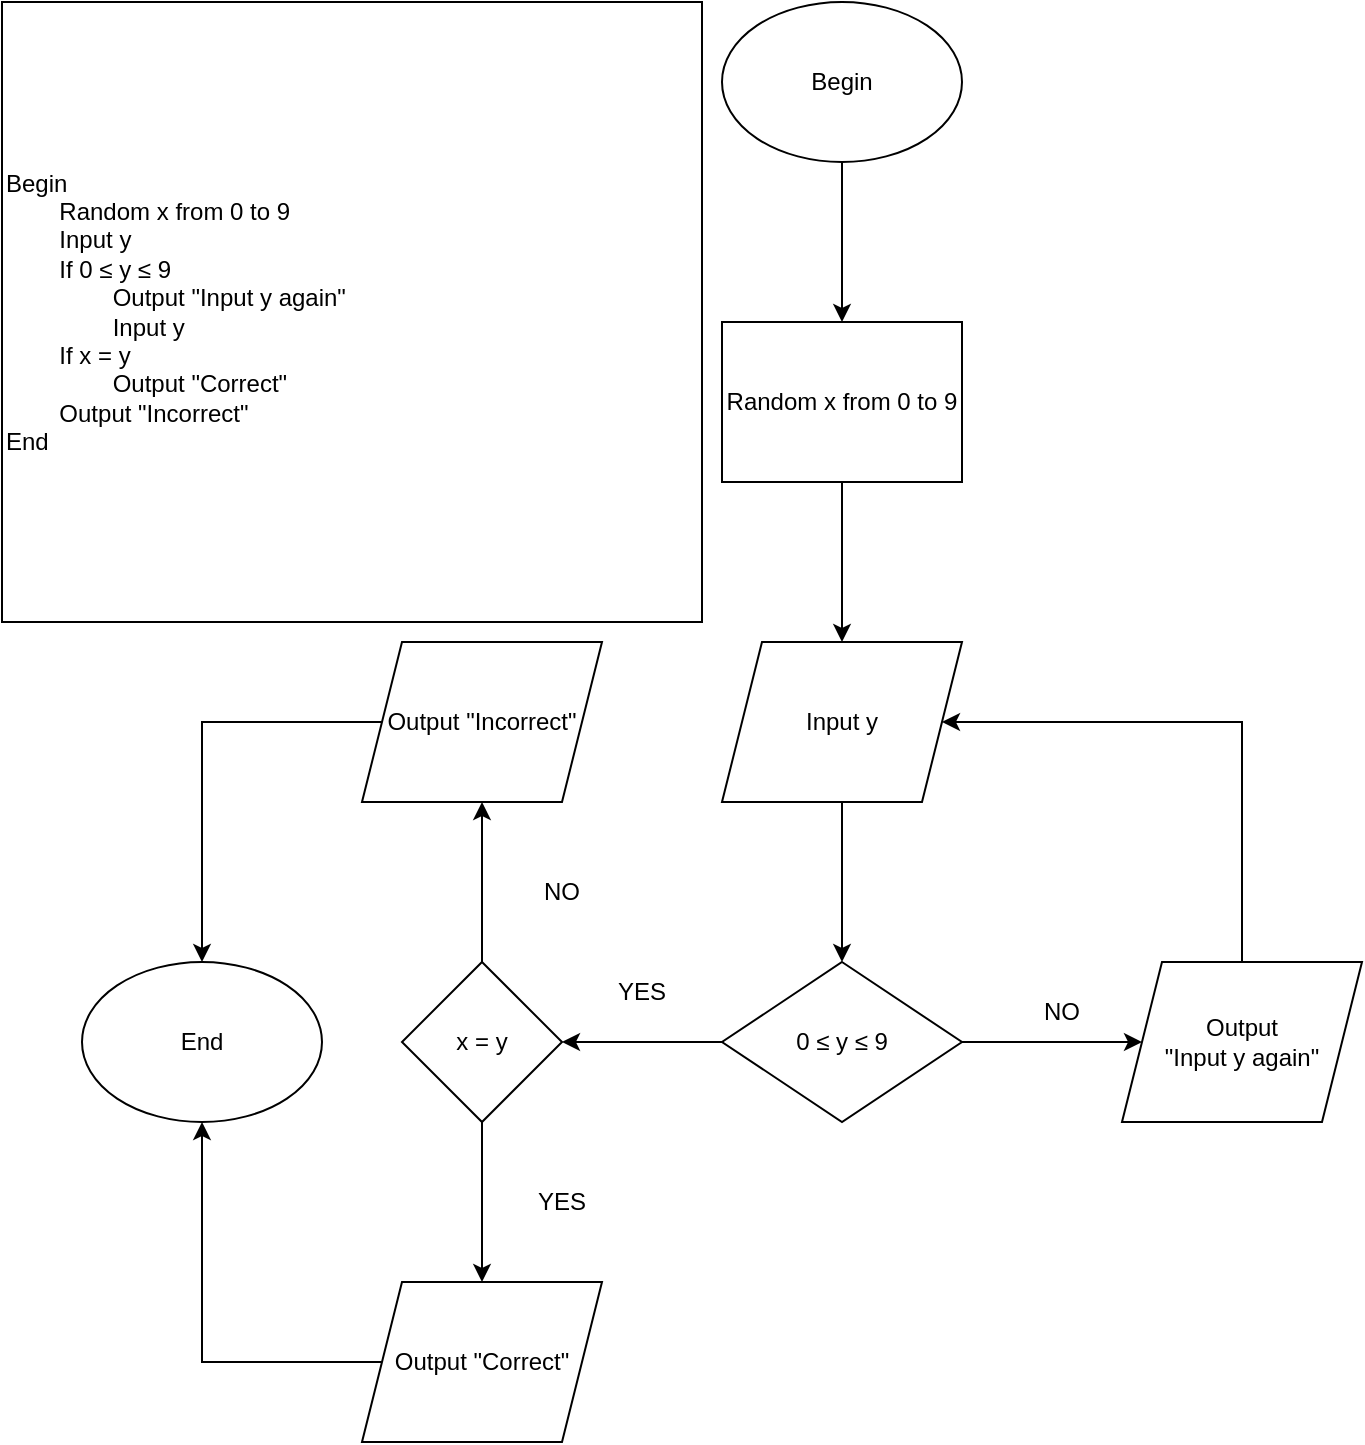 <mxfile version="18.2.0" type="google"><diagram id="C5RBs43oDa-KdzZeNtuy" name="Page-1"><mxGraphModel grid="1" page="1" gridSize="10" guides="1" tooltips="1" connect="1" arrows="1" fold="1" pageScale="1" pageWidth="827" pageHeight="1169" math="0" shadow="0"><root><mxCell id="WIyWlLk6GJQsqaUBKTNV-0"/><mxCell id="WIyWlLk6GJQsqaUBKTNV-1" parent="WIyWlLk6GJQsqaUBKTNV-0"/><mxCell id="TW7NULuol0I4NXsb7F5i-0" value="&lt;div style=&quot;&quot;&gt;Begin&lt;/div&gt;&lt;div style=&quot;&quot;&gt;&lt;span style=&quot;background-color: initial;&quot;&gt;&lt;span style=&quot;white-space: pre;&quot;&gt;&#9;&lt;/span&gt;Random x from 0 to 9&lt;/span&gt;&lt;/div&gt;&lt;div style=&quot;&quot;&gt;&lt;span style=&quot;background-color: initial;&quot;&gt;&lt;span style=&quot;&quot;&gt;&#9;&lt;/span&gt;&lt;span style=&quot;white-space: pre;&quot;&gt;&#9;&lt;/span&gt;Input y&lt;br&gt;&lt;/span&gt;&lt;/div&gt;&lt;div style=&quot;&quot;&gt;&lt;span style=&quot;background-color: initial;&quot;&gt;&lt;span style=&quot;white-space: pre;&quot;&gt;&lt;span style=&quot;white-space: pre;&quot;&gt;&#9;&lt;/span&gt;&lt;/span&gt;If 0 ≤ y ≤ 9&lt;br&gt;&lt;/span&gt;&lt;/div&gt;&lt;div style=&quot;&quot;&gt;&lt;span style=&quot;background-color: initial;&quot;&gt;&lt;span style=&quot;white-space: pre;&quot;&gt;&#9;&lt;span style=&quot;white-space: pre;&quot;&gt;&#9;&lt;/span&gt;&lt;/span&gt;Output &quot;Input y again&quot;&lt;/span&gt;&lt;/div&gt;&lt;div style=&quot;&quot;&gt;&lt;span style=&quot;white-space: pre;&quot;&gt;&lt;span style=&quot;white-space: pre;&quot;&gt;&#9;&lt;/span&gt;&#9;&lt;/span&gt;Input y&lt;/div&gt;&lt;div style=&quot;&quot;&gt;&lt;span style=&quot;white-space: pre;&quot;&gt;&#9;&lt;/span&gt;If x = y&amp;nbsp;&lt;/div&gt;&lt;div style=&quot;&quot;&gt;&lt;span style=&quot;white-space: pre;&quot;&gt;&#9;&lt;span style=&quot;white-space: pre;&quot;&gt;&#9;&lt;/span&gt;&lt;/span&gt;Output &quot;Correct&quot;&lt;/div&gt;&lt;div style=&quot;&quot;&gt;&lt;span style=&quot;background-color: initial;&quot;&gt;&lt;span style=&quot;white-space: pre;&quot;&gt;&#9;&lt;/span&gt;Output &quot;Incorrect&quot;&lt;/span&gt;&lt;/div&gt;&lt;div style=&quot;&quot;&gt;&lt;span style=&quot;background-color: initial;&quot;&gt;End&lt;/span&gt;&lt;/div&gt;" style="rounded=0;whiteSpace=wrap;html=1;align=left;" vertex="1" parent="WIyWlLk6GJQsqaUBKTNV-1"><mxGeometry width="350" height="310" as="geometry"/></mxCell><mxCell id="TW7NULuol0I4NXsb7F5i-2" value="Begin" style="ellipse;whiteSpace=wrap;html=1;" vertex="1" parent="WIyWlLk6GJQsqaUBKTNV-1"><mxGeometry x="360" width="120" height="80" as="geometry"/></mxCell><mxCell id="TW7NULuol0I4NXsb7F5i-3" value="Random x from 0 to 9" style="whiteSpace=wrap;html=1;" vertex="1" parent="WIyWlLk6GJQsqaUBKTNV-1"><mxGeometry x="360" y="160" width="120" height="80" as="geometry"/></mxCell><mxCell id="TW7NULuol0I4NXsb7F5i-10" value="" style="edgeStyle=orthogonalEdgeStyle;rounded=0;orthogonalLoop=1;jettySize=auto;html=1;" edge="1" parent="WIyWlLk6GJQsqaUBKTNV-1" source="TW7NULuol0I4NXsb7F5i-5"><mxGeometry relative="1" as="geometry"><mxPoint x="420" y="480" as="targetPoint"/></mxGeometry></mxCell><mxCell id="TW7NULuol0I4NXsb7F5i-5" value="Input y" style="shape=parallelogram;perimeter=parallelogramPerimeter;whiteSpace=wrap;html=1;fixedSize=1;" vertex="1" parent="WIyWlLk6GJQsqaUBKTNV-1"><mxGeometry x="360" y="320" width="120" height="80" as="geometry"/></mxCell><mxCell id="TW7NULuol0I4NXsb7F5i-9" value="0&amp;nbsp;≤ y&amp;nbsp;≤ 9" style="rhombus;whiteSpace=wrap;html=1;" vertex="1" parent="WIyWlLk6GJQsqaUBKTNV-1"><mxGeometry x="360" y="480" width="120" height="80" as="geometry"/></mxCell><mxCell id="TW7NULuol0I4NXsb7F5i-11" value="Output&lt;br&gt;&quot;Input y again&quot;" style="shape=parallelogram;perimeter=parallelogramPerimeter;whiteSpace=wrap;html=1;fixedSize=1;" vertex="1" parent="WIyWlLk6GJQsqaUBKTNV-1"><mxGeometry x="560" y="480" width="120" height="80" as="geometry"/></mxCell><mxCell id="TW7NULuol0I4NXsb7F5i-28" value="x = y" style="rhombus;whiteSpace=wrap;html=1;" vertex="1" parent="WIyWlLk6GJQsqaUBKTNV-1"><mxGeometry x="200" y="480" width="80" height="80" as="geometry"/></mxCell><mxCell id="TW7NULuol0I4NXsb7F5i-30" value="" style="endArrow=classic;html=1;rounded=0;exitX=0.5;exitY=1;exitDx=0;exitDy=0;entryX=0.5;entryY=0;entryDx=0;entryDy=0;" edge="1" parent="WIyWlLk6GJQsqaUBKTNV-1" source="TW7NULuol0I4NXsb7F5i-2" target="TW7NULuol0I4NXsb7F5i-3"><mxGeometry width="50" height="50" relative="1" as="geometry"><mxPoint x="390" y="230" as="sourcePoint"/><mxPoint x="414" y="160" as="targetPoint"/></mxGeometry></mxCell><mxCell id="TW7NULuol0I4NXsb7F5i-33" value="" style="endArrow=classic;html=1;rounded=0;exitX=0.5;exitY=1;exitDx=0;exitDy=0;" edge="1" parent="WIyWlLk6GJQsqaUBKTNV-1" source="TW7NULuol0I4NXsb7F5i-3"><mxGeometry width="50" height="50" relative="1" as="geometry"><mxPoint x="390" y="480" as="sourcePoint"/><mxPoint x="420" y="320" as="targetPoint"/></mxGeometry></mxCell><mxCell id="TW7NULuol0I4NXsb7F5i-34" value="" style="endArrow=classic;html=1;rounded=0;exitX=1;exitY=0.5;exitDx=0;exitDy=0;entryX=0;entryY=0.5;entryDx=0;entryDy=0;" edge="1" parent="WIyWlLk6GJQsqaUBKTNV-1" source="TW7NULuol0I4NXsb7F5i-9" target="TW7NULuol0I4NXsb7F5i-11"><mxGeometry width="50" height="50" relative="1" as="geometry"><mxPoint x="390" y="570" as="sourcePoint"/><mxPoint x="560" y="600" as="targetPoint"/><Array as="points"><mxPoint x="560" y="520"/></Array></mxGeometry></mxCell><mxCell id="TW7NULuol0I4NXsb7F5i-35" value="" style="endArrow=classic;html=1;rounded=0;entryX=1;entryY=0.5;entryDx=0;entryDy=0;exitX=0.5;exitY=0;exitDx=0;exitDy=0;" edge="1" parent="WIyWlLk6GJQsqaUBKTNV-1" source="TW7NULuol0I4NXsb7F5i-11" target="TW7NULuol0I4NXsb7F5i-5"><mxGeometry width="50" height="50" relative="1" as="geometry"><mxPoint x="600" y="470" as="sourcePoint"/><mxPoint x="440" y="520" as="targetPoint"/><Array as="points"><mxPoint x="620" y="360"/></Array></mxGeometry></mxCell><mxCell id="TW7NULuol0I4NXsb7F5i-36" value="" style="endArrow=classic;html=1;rounded=0;exitX=0;exitY=0.5;exitDx=0;exitDy=0;entryX=1;entryY=0.5;entryDx=0;entryDy=0;" edge="1" parent="WIyWlLk6GJQsqaUBKTNV-1" source="TW7NULuol0I4NXsb7F5i-9" target="TW7NULuol0I4NXsb7F5i-28"><mxGeometry width="50" height="50" relative="1" as="geometry"><mxPoint x="390" y="560" as="sourcePoint"/><mxPoint x="440" y="510" as="targetPoint"/></mxGeometry></mxCell><mxCell id="TW7NULuol0I4NXsb7F5i-37" value="YES" style="text;html=1;strokeColor=none;fillColor=none;align=center;verticalAlign=middle;whiteSpace=wrap;rounded=0;" vertex="1" parent="WIyWlLk6GJQsqaUBKTNV-1"><mxGeometry x="290" y="480" width="60" height="30" as="geometry"/></mxCell><mxCell id="TW7NULuol0I4NXsb7F5i-38" value="NO" style="text;html=1;strokeColor=none;fillColor=none;align=center;verticalAlign=middle;whiteSpace=wrap;rounded=0;" vertex="1" parent="WIyWlLk6GJQsqaUBKTNV-1"><mxGeometry x="250" y="430" width="60" height="30" as="geometry"/></mxCell><mxCell id="TW7NULuol0I4NXsb7F5i-39" value="" style="endArrow=classic;html=1;rounded=0;exitX=0.5;exitY=1;exitDx=0;exitDy=0;" edge="1" parent="WIyWlLk6GJQsqaUBKTNV-1" source="TW7NULuol0I4NXsb7F5i-28"><mxGeometry width="50" height="50" relative="1" as="geometry"><mxPoint x="390" y="640" as="sourcePoint"/><mxPoint x="240" y="640" as="targetPoint"/></mxGeometry></mxCell><mxCell id="TW7NULuol0I4NXsb7F5i-40" value="Output &quot;Correct&quot;" style="shape=parallelogram;perimeter=parallelogramPerimeter;whiteSpace=wrap;html=1;fixedSize=1;" vertex="1" parent="WIyWlLk6GJQsqaUBKTNV-1"><mxGeometry x="180" y="640" width="120" height="80" as="geometry"/></mxCell><mxCell id="TW7NULuol0I4NXsb7F5i-43" value="" style="endArrow=classic;html=1;rounded=0;exitX=0.5;exitY=0;exitDx=0;exitDy=0;" edge="1" parent="WIyWlLk6GJQsqaUBKTNV-1" source="TW7NULuol0I4NXsb7F5i-28"><mxGeometry width="50" height="50" relative="1" as="geometry"><mxPoint x="310" y="640" as="sourcePoint"/><mxPoint x="240" y="400" as="targetPoint"/></mxGeometry></mxCell><mxCell id="TW7NULuol0I4NXsb7F5i-44" value="Output &quot;Incorrect&quot;" style="shape=parallelogram;perimeter=parallelogramPerimeter;whiteSpace=wrap;html=1;fixedSize=1;" vertex="1" parent="WIyWlLk6GJQsqaUBKTNV-1"><mxGeometry x="180" y="320" width="120" height="80" as="geometry"/></mxCell><mxCell id="TW7NULuol0I4NXsb7F5i-45" value="YES" style="text;html=1;strokeColor=none;fillColor=none;align=center;verticalAlign=middle;whiteSpace=wrap;rounded=0;" vertex="1" parent="WIyWlLk6GJQsqaUBKTNV-1"><mxGeometry x="250" y="585" width="60" height="30" as="geometry"/></mxCell><mxCell id="TW7NULuol0I4NXsb7F5i-46" value="NO" style="text;html=1;strokeColor=none;fillColor=none;align=center;verticalAlign=middle;whiteSpace=wrap;rounded=0;" vertex="1" parent="WIyWlLk6GJQsqaUBKTNV-1"><mxGeometry x="500" y="490" width="60" height="30" as="geometry"/></mxCell><mxCell id="TW7NULuol0I4NXsb7F5i-47" value="End" style="ellipse;whiteSpace=wrap;html=1;" vertex="1" parent="WIyWlLk6GJQsqaUBKTNV-1"><mxGeometry x="40" y="480" width="120" height="80" as="geometry"/></mxCell><mxCell id="TW7NULuol0I4NXsb7F5i-48" value="" style="endArrow=classic;html=1;rounded=0;exitX=0;exitY=0.5;exitDx=0;exitDy=0;entryX=0.5;entryY=0;entryDx=0;entryDy=0;" edge="1" parent="WIyWlLk6GJQsqaUBKTNV-1" source="TW7NULuol0I4NXsb7F5i-44" target="TW7NULuol0I4NXsb7F5i-47"><mxGeometry width="50" height="50" relative="1" as="geometry"><mxPoint x="260" y="530" as="sourcePoint"/><mxPoint x="110" y="380" as="targetPoint"/><Array as="points"><mxPoint x="100" y="360"/></Array></mxGeometry></mxCell><mxCell id="TW7NULuol0I4NXsb7F5i-49" value="" style="endArrow=classic;html=1;rounded=0;exitX=0;exitY=0.5;exitDx=0;exitDy=0;entryX=0.5;entryY=1;entryDx=0;entryDy=0;" edge="1" parent="WIyWlLk6GJQsqaUBKTNV-1" source="TW7NULuol0I4NXsb7F5i-40" target="TW7NULuol0I4NXsb7F5i-47"><mxGeometry width="50" height="50" relative="1" as="geometry"><mxPoint x="110" y="680" as="sourcePoint"/><mxPoint x="160" y="630" as="targetPoint"/><Array as="points"><mxPoint x="100" y="680"/></Array></mxGeometry></mxCell></root></mxGraphModel></diagram></mxfile>